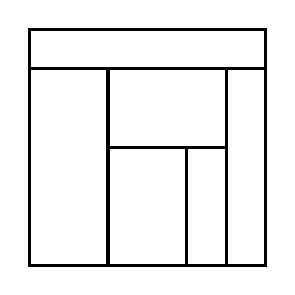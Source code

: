 \begin{tikzpicture}[very thick, scale=.5]
    \draw (0,5) rectangle (6,6);
    \draw (0,0) rectangle (2,5);
    \draw (2,3) rectangle (5,5);
    \draw (2,0) rectangle (4,3);
    \draw (4,0) rectangle (5,3);
    \draw (5,0) rectangle (6,5);
\end{tikzpicture}
